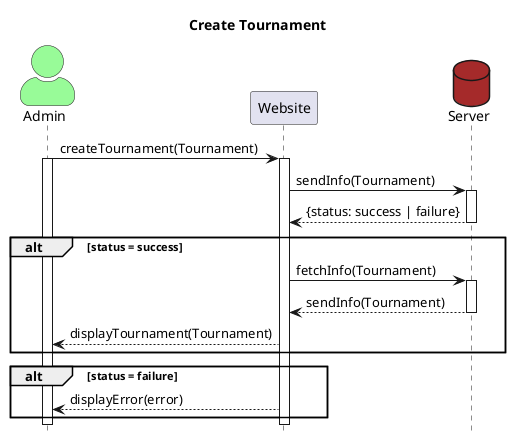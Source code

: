 @startuml Create Tournament
title Create Tournament
skinparam actorStyle awesome

Actor Admin #palegreen
participant Website
database Server #brown
hide footbox

Admin->Website: createTournament(Tournament)
activate Admin
activate Website
Website->Server: sendInfo(Tournament)
activate Server
Server-->Website: {status: success | failure}
deactivate Server
alt status = success
Website->Server: fetchInfo(Tournament)
activate Server
Server-->Website: sendInfo(Tournament)
deactivate Server
Website-->Admin: displayTournament(Tournament)
end
alt status = failure
Website-->Admin: displayError(error)
end
deactivate Admin
deactivate Website
@enduml
